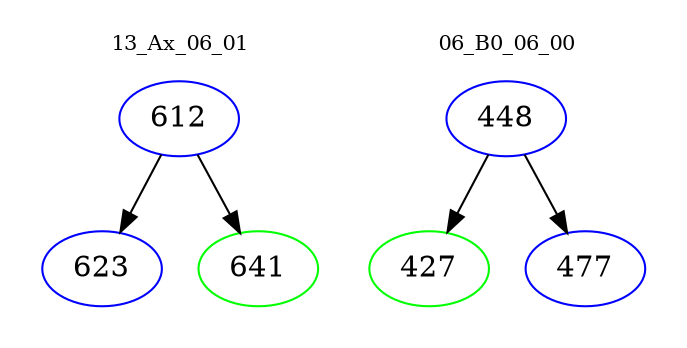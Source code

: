 digraph{
subgraph cluster_0 {
color = white
label = "13_Ax_06_01";
fontsize=10;
T0_612 [label="612", color="blue"]
T0_612 -> T0_623 [color="black"]
T0_623 [label="623", color="blue"]
T0_612 -> T0_641 [color="black"]
T0_641 [label="641", color="green"]
}
subgraph cluster_1 {
color = white
label = "06_B0_06_00";
fontsize=10;
T1_448 [label="448", color="blue"]
T1_448 -> T1_427 [color="black"]
T1_427 [label="427", color="green"]
T1_448 -> T1_477 [color="black"]
T1_477 [label="477", color="blue"]
}
}
